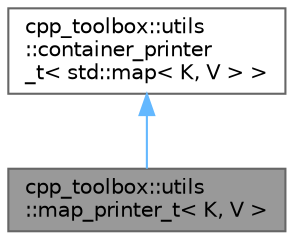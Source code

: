 digraph "cpp_toolbox::utils::map_printer_t&lt; K, V &gt;"
{
 // LATEX_PDF_SIZE
  bgcolor="transparent";
  edge [fontname=Helvetica,fontsize=10,labelfontname=Helvetica,labelfontsize=10];
  node [fontname=Helvetica,fontsize=10,shape=box,height=0.2,width=0.4];
  Node1 [id="Node000001",label="cpp_toolbox::utils\l::map_printer_t\< K, V \>",height=0.2,width=0.4,color="gray40", fillcolor="grey60", style="filled", fontcolor="black",tooltip="Map 打印器/Map printer."];
  Node2 -> Node1 [id="edge1_Node000001_Node000002",dir="back",color="steelblue1",style="solid",tooltip=" "];
  Node2 [id="Node000002",label="cpp_toolbox::utils\l::container_printer\l_t\< std::map\< K, V \> \>",height=0.2,width=0.4,color="gray40", fillcolor="white", style="filled",URL="$classcpp__toolbox_1_1utils_1_1container__printer__t.html",tooltip=" "];
}
